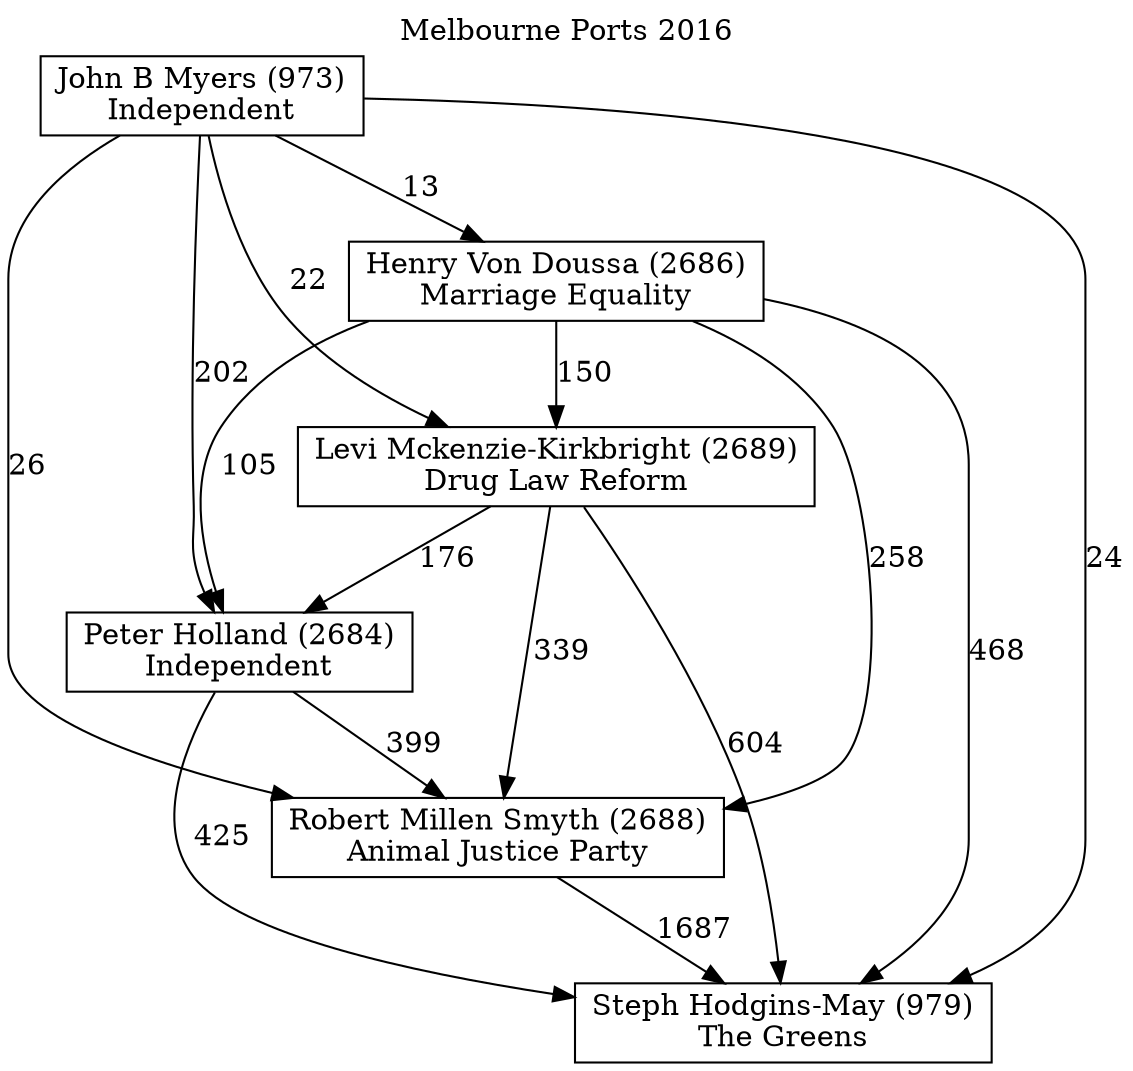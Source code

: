 // House preference flow
digraph "Steph Hodgins-May (979)_Melbourne Ports_2016" {
	graph [label="Melbourne Ports 2016" labelloc=t mclimit=10]
	node [shape=box]
	"Levi Mckenzie-Kirkbright (2689)" [label="Levi Mckenzie-Kirkbright (2689)
Drug Law Reform"]
	"Steph Hodgins-May (979)" [label="Steph Hodgins-May (979)
The Greens"]
	"Robert Millen Smyth (2688)" [label="Robert Millen Smyth (2688)
Animal Justice Party"]
	"John B Myers (973)" [label="John B Myers (973)
Independent"]
	"Peter Holland (2684)" [label="Peter Holland (2684)
Independent"]
	"Henry Von Doussa (2686)" [label="Henry Von Doussa (2686)
Marriage Equality"]
	"John B Myers (973)" -> "Henry Von Doussa (2686)" [label=13]
	"Henry Von Doussa (2686)" -> "Robert Millen Smyth (2688)" [label=258]
	"Robert Millen Smyth (2688)" -> "Steph Hodgins-May (979)" [label=1687]
	"Levi Mckenzie-Kirkbright (2689)" -> "Peter Holland (2684)" [label=176]
	"John B Myers (973)" -> "Robert Millen Smyth (2688)" [label=26]
	"John B Myers (973)" -> "Levi Mckenzie-Kirkbright (2689)" [label=22]
	"Peter Holland (2684)" -> "Steph Hodgins-May (979)" [label=425]
	"Levi Mckenzie-Kirkbright (2689)" -> "Steph Hodgins-May (979)" [label=604]
	"Levi Mckenzie-Kirkbright (2689)" -> "Robert Millen Smyth (2688)" [label=339]
	"John B Myers (973)" -> "Steph Hodgins-May (979)" [label=24]
	"Peter Holland (2684)" -> "Robert Millen Smyth (2688)" [label=399]
	"Henry Von Doussa (2686)" -> "Steph Hodgins-May (979)" [label=468]
	"Henry Von Doussa (2686)" -> "Peter Holland (2684)" [label=105]
	"Henry Von Doussa (2686)" -> "Levi Mckenzie-Kirkbright (2689)" [label=150]
	"John B Myers (973)" -> "Peter Holland (2684)" [label=202]
}
